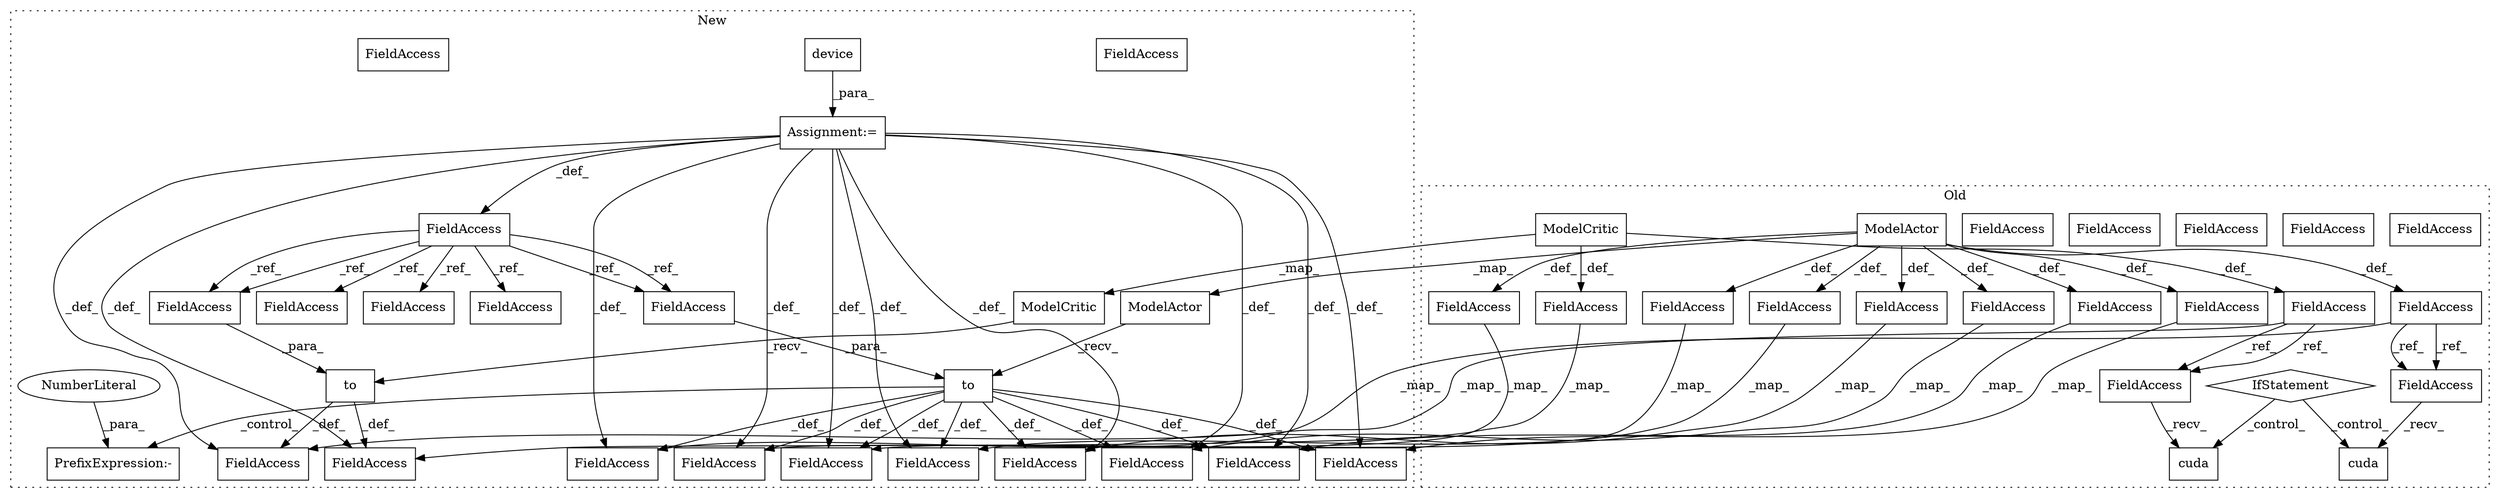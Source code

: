 digraph G {
subgraph cluster0 {
1 [label="IfStatement" a="25" s="2518,2531" l="4,2" shape="diamond"];
3 [label="cuda" a="32" s="2551" l="6" shape="box"];
5 [label="FieldAccess" a="22" s="2543" l="7" shape="box"];
6 [label="FieldAccess" a="22" s="2351" l="7" shape="box"];
10 [label="FieldAccess" a="22" s="4851" l="4" shape="box"];
12 [label="FieldAccess" a="22" s="3792" l="4" shape="box"];
16 [label="FieldAccess" a="22" s="2721" l="4" shape="box"];
19 [label="cuda" a="32" s="2575" l="6" shape="box"];
20 [label="FieldAccess" a="22" s="2567" l="7" shape="box"];
22 [label="FieldAccess" a="22" s="2449" l="7" shape="box"];
26 [label="ModelActor" a="32" s="2365,2440" l="11,1" shape="box"];
28 [label="ModelCritic" a="32" s="2463,2509" l="12,1" shape="box"];
29 [label="FieldAccess" a="22" s="4419" l="5" shape="box"];
32 [label="FieldAccess" a="22" s="2893" l="7" shape="box"];
34 [label="FieldAccess" a="22" s="5763" l="6" shape="box"];
35 [label="FieldAccess" a="22" s="5645" l="14" shape="box"];
37 [label="FieldAccess" a="22" s="2830" l="7" shape="box"];
40 [label="FieldAccess" a="22" s="5589" l="13" shape="box"];
42 [label="FieldAccess" a="22" s="2739" l="10" shape="box"];
44 [label="FieldAccess" a="22" s="3327" l="13" shape="box"];
47 [label="FieldAccess" a="22" s="2567" l="7" shape="box"];
48 [label="FieldAccess" a="22" s="2543" l="7" shape="box"];
label = "Old";
style="dotted";
}
subgraph cluster1 {
2 [label="to" a="32" s="2505,2514" l="3,1" shape="box"];
4 [label="FieldAccess" a="22" s="2508" l="6" shape="box"];
7 [label="FieldAccess" a="22" s="2414" l="7" shape="box"];
8 [label="FieldAccess" a="22" s="2086" l="6" shape="box"];
9 [label="FieldAccess" a="22" s="4851" l="6" shape="box"];
11 [label="FieldAccess" a="22" s="3795" l="6" shape="box"];
13 [label="Assignment:=" a="7" s="2092" l="1" shape="box"];
14 [label="device" a="32" s="2099,2132" l="7,1" shape="box"];
15 [label="FieldAccess" a="22" s="2727" l="6" shape="box"];
17 [label="FieldAccess" a="22" s="2588" l="6" shape="box"];
18 [label="to" a="32" s="2585,2594" l="3,1" shape="box"];
21 [label="FieldAccess" a="22" s="2523" l="7" shape="box"];
23 [label="PrefixExpression:-" a="38" s="5029" l="1" shape="box"];
24 [label="NumberLiteral" a="34" s="5030" l="1" shape="ellipse"];
25 [label="ModelActor" a="32" s="2428,2503" l="11,1" shape="box"];
27 [label="ModelCritic" a="32" s="2537,2583" l="12,1" shape="box"];
30 [label="FieldAccess" a="22" s="4419" l="5" shape="box"];
31 [label="FieldAccess" a="22" s="2896" l="7" shape="box"];
33 [label="FieldAccess" a="22" s="5772" l="6" shape="box"];
36 [label="FieldAccess" a="22" s="5654" l="14" shape="box"];
38 [label="FieldAccess" a="22" s="2833" l="7" shape="box"];
39 [label="FieldAccess" a="22" s="5598" l="13" shape="box"];
41 [label="FieldAccess" a="22" s="2742" l="10" shape="box"];
43 [label="FieldAccess" a="22" s="3330" l="13" shape="box"];
45 [label="FieldAccess" a="22" s="2508" l="6" shape="box"];
46 [label="FieldAccess" a="22" s="2588" l="6" shape="box"];
label = "New";
style="dotted";
}
1 -> 19 [label="_control_"];
1 -> 3 [label="_control_"];
2 -> 39 [label="_def_"];
2 -> 43 [label="_def_"];
2 -> 36 [label="_def_"];
2 -> 23 [label="_control_"];
2 -> 33 [label="_def_"];
2 -> 38 [label="_def_"];
2 -> 41 [label="_def_"];
2 -> 7 [label="_def_"];
2 -> 30 [label="_def_"];
6 -> 48 [label="_ref_"];
6 -> 48 [label="_ref_"];
6 -> 7 [label="_map_"];
8 -> 15 [label="_ref_"];
8 -> 11 [label="_ref_"];
8 -> 46 [label="_ref_"];
8 -> 46 [label="_ref_"];
8 -> 9 [label="_ref_"];
8 -> 45 [label="_ref_"];
8 -> 45 [label="_ref_"];
13 -> 41 [label="_def_"];
13 -> 21 [label="_def_"];
13 -> 39 [label="_def_"];
13 -> 33 [label="_def_"];
13 -> 30 [label="_def_"];
13 -> 8 [label="_def_"];
13 -> 43 [label="_def_"];
13 -> 31 [label="_def_"];
13 -> 7 [label="_def_"];
13 -> 38 [label="_def_"];
13 -> 36 [label="_def_"];
14 -> 13 [label="_para_"];
18 -> 21 [label="_def_"];
18 -> 31 [label="_def_"];
22 -> 47 [label="_ref_"];
22 -> 21 [label="_map_"];
22 -> 47 [label="_ref_"];
24 -> 23 [label="_para_"];
25 -> 2 [label="_recv_"];
26 -> 37 [label="_def_"];
26 -> 44 [label="_def_"];
26 -> 34 [label="_def_"];
26 -> 40 [label="_def_"];
26 -> 25 [label="_map_"];
26 -> 42 [label="_def_"];
26 -> 6 [label="_def_"];
26 -> 29 [label="_def_"];
26 -> 35 [label="_def_"];
27 -> 18 [label="_recv_"];
28 -> 32 [label="_def_"];
28 -> 27 [label="_map_"];
28 -> 22 [label="_def_"];
29 -> 30 [label="_map_"];
32 -> 31 [label="_map_"];
34 -> 33 [label="_map_"];
35 -> 36 [label="_map_"];
37 -> 38 [label="_map_"];
40 -> 39 [label="_map_"];
42 -> 41 [label="_map_"];
44 -> 43 [label="_map_"];
45 -> 2 [label="_para_"];
46 -> 18 [label="_para_"];
47 -> 19 [label="_recv_"];
48 -> 3 [label="_recv_"];
}
